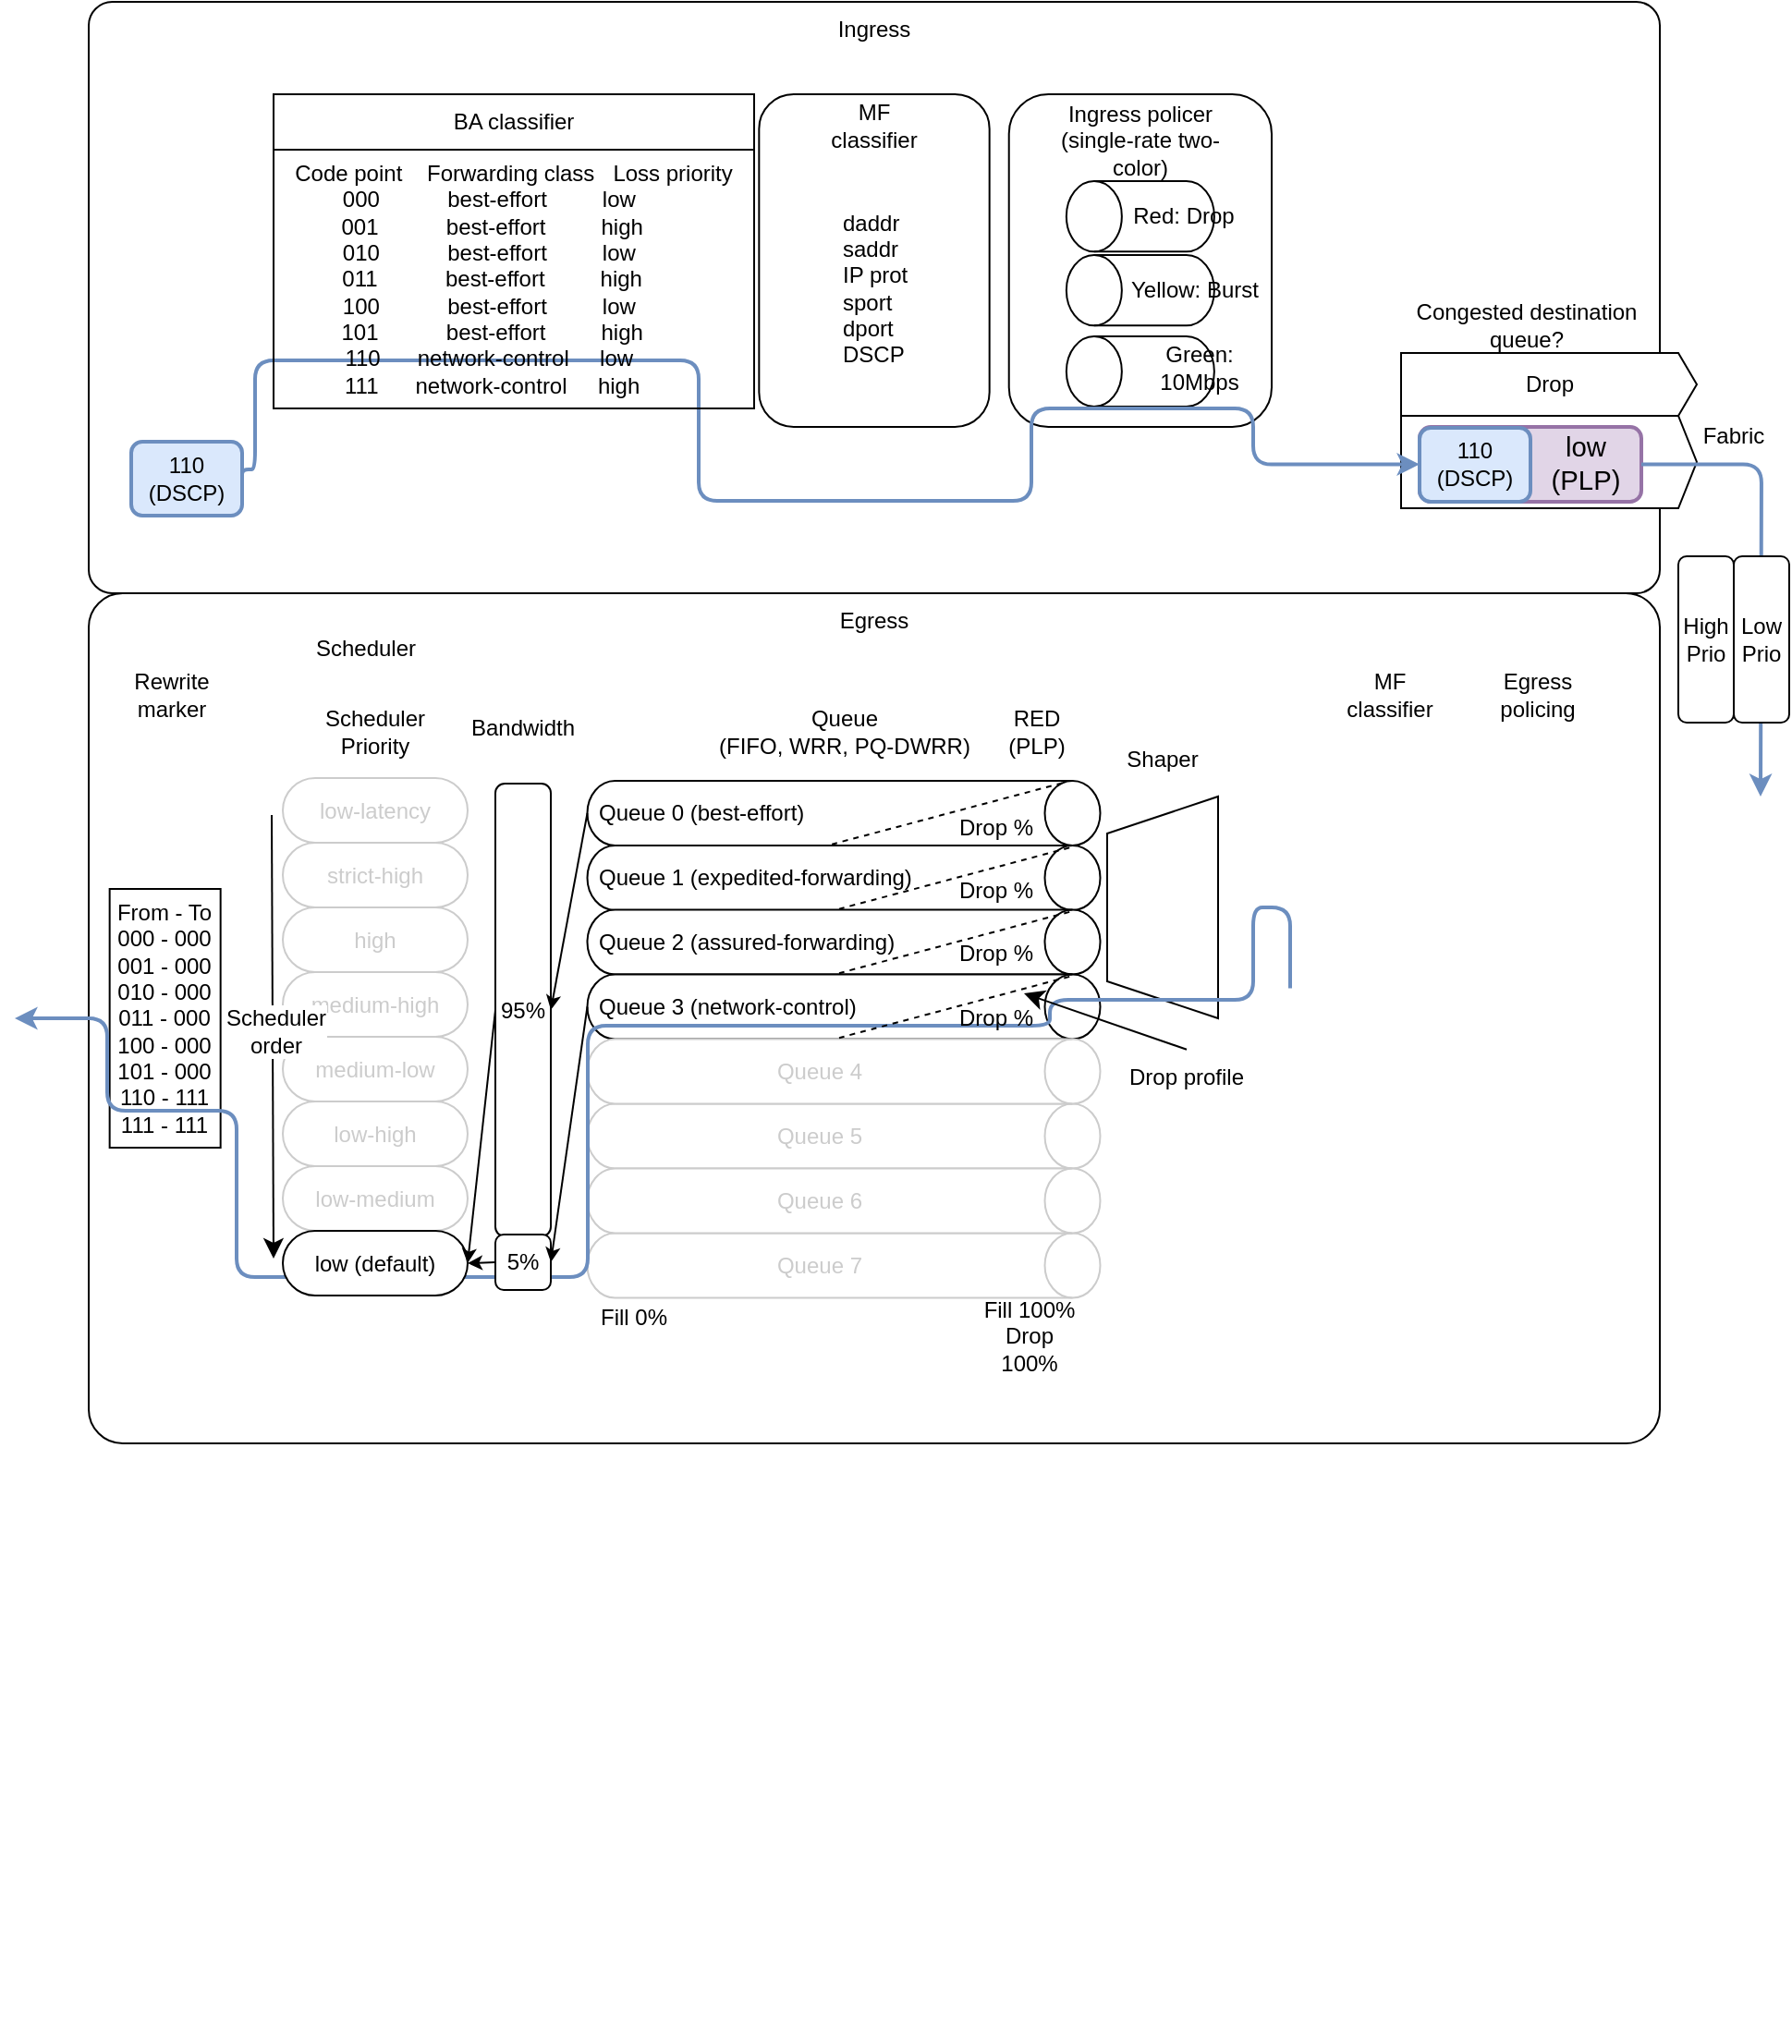 <mxfile version="26.2.12">
  <diagram name="Page-1" id="kG5d2uivP7wJLAVlX3CE">
    <mxGraphModel dx="1555" dy="809" grid="1" gridSize="10" guides="1" tooltips="1" connect="1" arrows="1" fold="1" page="1" pageScale="1" pageWidth="850" pageHeight="1100" math="0" shadow="0">
      <root>
        <mxCell id="0" />
        <mxCell id="1" parent="0" />
        <mxCell id="E14LCJ5W_eXGmbQzY-kX-23" value="" style="group;movable=0;resizable=1;rotatable=1;deletable=1;editable=1;locked=0;connectable=0;" parent="1" vertex="1" connectable="0">
          <mxGeometry x="-100" y="110" width="890" height="390" as="geometry" />
        </mxCell>
        <mxCell id="E14LCJ5W_eXGmbQzY-kX-21" value="" style="rounded=1;whiteSpace=wrap;html=1;arcSize=4;" parent="E14LCJ5W_eXGmbQzY-kX-23" vertex="1">
          <mxGeometry width="850" height="320" as="geometry" />
        </mxCell>
        <mxCell id="E14LCJ5W_eXGmbQzY-kX-22" value="Ingress" style="text;html=1;align=center;verticalAlign=middle;whiteSpace=wrap;rounded=0;" parent="E14LCJ5W_eXGmbQzY-kX-23" vertex="1">
          <mxGeometry x="352.143" width="145.714" height="30" as="geometry" />
        </mxCell>
        <mxCell id="E14LCJ5W_eXGmbQzY-kX-68" value="" style="group" parent="E14LCJ5W_eXGmbQzY-kX-23" vertex="1" connectable="0">
          <mxGeometry x="362.667" y="50" width="124.667" height="180" as="geometry" />
        </mxCell>
        <mxCell id="E14LCJ5W_eXGmbQzY-kX-67" value="" style="rounded=1;whiteSpace=wrap;html=1;" parent="E14LCJ5W_eXGmbQzY-kX-68" vertex="1">
          <mxGeometry width="124.667" height="180" as="geometry" />
        </mxCell>
        <mxCell id="E14LCJ5W_eXGmbQzY-kX-51" value="MF classifier" style="text;html=1;align=center;verticalAlign=middle;whiteSpace=wrap;rounded=0;" parent="E14LCJ5W_eXGmbQzY-kX-68" vertex="1">
          <mxGeometry x="28.333" y="6.923" width="68.0" height="20.769" as="geometry" />
        </mxCell>
        <mxCell id="E14LCJ5W_eXGmbQzY-kX-73" value="&lt;div&gt;daddr&lt;/div&gt;&lt;div&gt;saddr&lt;/div&gt;&lt;div&gt;IP prot&lt;/div&gt;&lt;div&gt;sport&lt;/div&gt;&lt;div&gt;dport&lt;/div&gt;&lt;div&gt;DSCP&lt;/div&gt;" style="text;strokeColor=none;fillColor=none;align=left;verticalAlign=middle;spacingLeft=4;spacingRight=4;overflow=hidden;points=[[0,0.5],[1,0.5]];portConstraint=eastwest;rotatable=0;whiteSpace=wrap;html=1;" parent="E14LCJ5W_eXGmbQzY-kX-68" vertex="1">
          <mxGeometry x="39.333" y="60" width="57" height="90" as="geometry" />
        </mxCell>
        <mxCell id="E14LCJ5W_eXGmbQzY-kX-70" value="" style="group" parent="E14LCJ5W_eXGmbQzY-kX-23" vertex="1" connectable="0">
          <mxGeometry x="497.86" y="50" width="153.69" height="180" as="geometry" />
        </mxCell>
        <mxCell id="E14LCJ5W_eXGmbQzY-kX-69" value="" style="rounded=1;whiteSpace=wrap;html=1;" parent="E14LCJ5W_eXGmbQzY-kX-70" vertex="1">
          <mxGeometry width="142.14" height="180" as="geometry" />
        </mxCell>
        <mxCell id="E14LCJ5W_eXGmbQzY-kX-50" value="&lt;div&gt;Ingress policer&lt;/div&gt;(single-rate two-color)" style="text;html=1;align=center;verticalAlign=middle;whiteSpace=wrap;rounded=0;" parent="E14LCJ5W_eXGmbQzY-kX-70" vertex="1">
          <mxGeometry x="11.845" y="14.692" width="118.45" height="20.769" as="geometry" />
        </mxCell>
        <mxCell id="E14LCJ5W_eXGmbQzY-kX-83" value="" style="group" parent="E14LCJ5W_eXGmbQzY-kX-70" vertex="1" connectable="0">
          <mxGeometry x="23.69" y="50" width="100" height="32.14" as="geometry" />
        </mxCell>
        <mxCell id="E14LCJ5W_eXGmbQzY-kX-79" value="" style="shape=cylinder3;whiteSpace=wrap;html=1;boundedLbl=1;backgroundOutline=1;size=15;rotation=-90;horizontal=1;flipH=1;flipV=0;" parent="E14LCJ5W_eXGmbQzY-kX-83" vertex="1">
          <mxGeometry x="28.345" y="-23.93" width="38.07" height="80" as="geometry" />
        </mxCell>
        <mxCell id="E14LCJ5W_eXGmbQzY-kX-81" value="&lt;div&gt;Red: Drop&lt;/div&gt;" style="text;html=1;align=center;verticalAlign=middle;whiteSpace=wrap;rounded=0;" parent="E14LCJ5W_eXGmbQzY-kX-83" vertex="1">
          <mxGeometry x="42.72" y="6.07" width="57.28" height="20" as="geometry" />
        </mxCell>
        <mxCell id="E14LCJ5W_eXGmbQzY-kX-84" value="" style="group" parent="E14LCJ5W_eXGmbQzY-kX-70" vertex="1" connectable="0">
          <mxGeometry x="23.69" y="102" width="130" height="56" as="geometry" />
        </mxCell>
        <mxCell id="E14LCJ5W_eXGmbQzY-kX-80" value="" style="shape=cylinder3;whiteSpace=wrap;html=1;boundedLbl=1;backgroundOutline=1;size=15;rotation=-90;" parent="E14LCJ5W_eXGmbQzY-kX-84" vertex="1">
          <mxGeometry x="28.345" y="8.0" width="38.07" height="80" as="geometry" />
        </mxCell>
        <mxCell id="E14LCJ5W_eXGmbQzY-kX-82" value="Green: 10Mbps" style="text;html=1;align=center;verticalAlign=middle;whiteSpace=wrap;rounded=0;" parent="E14LCJ5W_eXGmbQzY-kX-84" vertex="1">
          <mxGeometry x="39.91" y="36" width="80.09" height="20" as="geometry" />
        </mxCell>
        <mxCell id="5ujbDbqSLYYcfsf3IaR6-1" value="" style="group" vertex="1" connectable="0" parent="E14LCJ5W_eXGmbQzY-kX-84">
          <mxGeometry y="-12" width="120" height="32.14" as="geometry" />
        </mxCell>
        <mxCell id="5ujbDbqSLYYcfsf3IaR6-2" value="" style="shape=cylinder3;whiteSpace=wrap;html=1;boundedLbl=1;backgroundOutline=1;size=15;rotation=-90;horizontal=1;flipH=1;flipV=0;" vertex="1" parent="5ujbDbqSLYYcfsf3IaR6-1">
          <mxGeometry x="28.345" y="-23.93" width="38.07" height="80" as="geometry" />
        </mxCell>
        <mxCell id="5ujbDbqSLYYcfsf3IaR6-3" value="Yellow: Burst" style="text;html=1;align=center;verticalAlign=middle;whiteSpace=wrap;rounded=0;" vertex="1" parent="5ujbDbqSLYYcfsf3IaR6-1">
          <mxGeometry x="38.45" y="6.07" width="77.28" height="20" as="geometry" />
        </mxCell>
        <mxCell id="ce7bkE0VHJTKqh5RO_aL-83" value="Congested destination queue? " style="text;html=1;align=center;verticalAlign=middle;whiteSpace=wrap;rounded=0;" parent="E14LCJ5W_eXGmbQzY-kX-23" vertex="1">
          <mxGeometry x="698" y="160" width="160" height="30" as="geometry" />
        </mxCell>
        <mxCell id="ce7bkE0VHJTKqh5RO_aL-84" value="" style="html=1;shadow=0;dashed=0;align=center;verticalAlign=middle;shape=mxgraph.arrows2.arrow;dy=0;dx=10;notch=0;" parent="E14LCJ5W_eXGmbQzY-kX-23" vertex="1">
          <mxGeometry x="710" y="224" width="160" height="50" as="geometry" />
        </mxCell>
        <mxCell id="ce7bkE0VHJTKqh5RO_aL-86" value="Drop" style="html=1;shadow=0;dashed=0;align=center;verticalAlign=middle;shape=mxgraph.arrows2.arrow;dy=0;dx=10;notch=0;" parent="E14LCJ5W_eXGmbQzY-kX-23" vertex="1">
          <mxGeometry x="710" y="190" width="160" height="34" as="geometry" />
        </mxCell>
        <mxCell id="ce7bkE0VHJTKqh5RO_aL-18" value="&lt;div&gt;High&lt;/div&gt;&lt;div&gt;Prio&lt;/div&gt;" style="rounded=1;whiteSpace=wrap;html=1;" parent="E14LCJ5W_eXGmbQzY-kX-23" vertex="1">
          <mxGeometry x="860" y="300" width="30" height="90" as="geometry" />
        </mxCell>
        <mxCell id="E14LCJ5W_eXGmbQzY-kX-24" value="" style="group;movable=1;resizable=1;rotatable=1;deletable=1;editable=1;locked=0;connectable=1;recursiveResize=0;" parent="1" vertex="1" connectable="0">
          <mxGeometry x="-100" y="430" width="850" height="523.75" as="geometry" />
        </mxCell>
        <mxCell id="E14LCJ5W_eXGmbQzY-kX-25" value="" style="rounded=1;whiteSpace=wrap;html=1;arcSize=4;connectable=0;" parent="E14LCJ5W_eXGmbQzY-kX-24" vertex="1">
          <mxGeometry width="850" height="460" as="geometry" />
        </mxCell>
        <mxCell id="E14LCJ5W_eXGmbQzY-kX-26" value="Egress" style="text;html=1;align=center;verticalAlign=middle;whiteSpace=wrap;rounded=0;" parent="E14LCJ5W_eXGmbQzY-kX-24" vertex="1">
          <mxGeometry x="352.143" width="145.714" height="30" as="geometry" />
        </mxCell>
        <mxCell id="E14LCJ5W_eXGmbQzY-kX-57" value="Egress policing" style="text;html=1;align=center;verticalAlign=middle;whiteSpace=wrap;rounded=0;" parent="E14LCJ5W_eXGmbQzY-kX-24" vertex="1">
          <mxGeometry x="750" y="40" width="68.0" height="30" as="geometry" />
        </mxCell>
        <mxCell id="E14LCJ5W_eXGmbQzY-kX-58" value="MF classifier" style="text;html=1;align=center;verticalAlign=middle;whiteSpace=wrap;rounded=0;" parent="E14LCJ5W_eXGmbQzY-kX-24" vertex="1">
          <mxGeometry x="669.997" y="40" width="68.0" height="30" as="geometry" />
        </mxCell>
        <mxCell id="E14LCJ5W_eXGmbQzY-kX-59" value="&lt;div&gt;RED&lt;/div&gt;&lt;div&gt;(PLP)&lt;/div&gt;" style="text;html=1;align=center;verticalAlign=middle;whiteSpace=wrap;rounded=0;" parent="E14LCJ5W_eXGmbQzY-kX-24" vertex="1">
          <mxGeometry x="479.008" y="60" width="68.0" height="30" as="geometry" />
        </mxCell>
        <mxCell id="E14LCJ5W_eXGmbQzY-kX-60" value="Shaper" style="text;html=1;align=center;verticalAlign=middle;whiteSpace=wrap;rounded=0;" parent="E14LCJ5W_eXGmbQzY-kX-24" vertex="1">
          <mxGeometry x="547.003" y="75" width="68.0" height="30" as="geometry" />
        </mxCell>
        <mxCell id="E14LCJ5W_eXGmbQzY-kX-61" value="Scheduler" style="text;html=1;align=center;verticalAlign=middle;whiteSpace=wrap;rounded=0;" parent="E14LCJ5W_eXGmbQzY-kX-24" vertex="1">
          <mxGeometry x="116.0" y="15.25" width="68.0" height="30" as="geometry" />
        </mxCell>
        <mxCell id="E14LCJ5W_eXGmbQzY-kX-62" value="Rewrite marker" style="text;html=1;align=center;verticalAlign=middle;whiteSpace=wrap;rounded=0;" parent="E14LCJ5W_eXGmbQzY-kX-24" vertex="1">
          <mxGeometry x="11.333" y="40" width="68.0" height="30" as="geometry" />
        </mxCell>
        <mxCell id="E14LCJ5W_eXGmbQzY-kX-63" value="&lt;div&gt;Queue&lt;/div&gt;&lt;div&gt;(FIFO, WRR, PQ-DWRR)&lt;/div&gt;" style="text;html=1;align=center;verticalAlign=middle;whiteSpace=wrap;rounded=0;" parent="E14LCJ5W_eXGmbQzY-kX-24" vertex="1">
          <mxGeometry x="330.58" y="60" width="155.85" height="30" as="geometry" />
        </mxCell>
        <mxCell id="E14LCJ5W_eXGmbQzY-kX-78" value="Queue 0 (best-effort)" style="shape=cylinder3;whiteSpace=wrap;html=1;boundedLbl=1;backgroundOutline=1;size=15;rotation=90;horizontal=0;align=left;" parent="E14LCJ5W_eXGmbQzY-kX-24" vertex="1">
          <mxGeometry x="391" y="-19.75" width="35" height="277.5" as="geometry" />
        </mxCell>
        <mxCell id="E14LCJ5W_eXGmbQzY-kX-90" value="From - To&lt;br&gt;000 - 000&lt;br&gt;001 - 000&lt;br&gt;010 - 000&lt;br&gt;011 - 000&lt;br&gt;100 - 000&lt;br&gt;101 - 000&lt;div&gt;110 - 111&lt;/div&gt;&lt;div&gt;111 - 111&lt;/div&gt;" style="text;html=1;align=center;verticalAlign=middle;whiteSpace=wrap;rounded=0;strokeColor=default;" parent="E14LCJ5W_eXGmbQzY-kX-24" vertex="1">
          <mxGeometry x="11.33" y="160" width="60" height="140" as="geometry" />
        </mxCell>
        <mxCell id="E14LCJ5W_eXGmbQzY-kX-91" value="Queue 1 (expedited-forwarding)" style="shape=cylinder3;whiteSpace=wrap;html=1;boundedLbl=1;backgroundOutline=1;size=15;rotation=90;strokeColor=default;align=left;verticalAlign=middle;fontFamily=Helvetica;fontSize=12;fontColor=default;fillColor=default;horizontal=0;" parent="E14LCJ5W_eXGmbQzY-kX-24" vertex="1">
          <mxGeometry x="391" y="15.25" width="35" height="277.5" as="geometry" />
        </mxCell>
        <mxCell id="E14LCJ5W_eXGmbQzY-kX-92" value="Queue 2 (assured-forwarding)" style="shape=cylinder3;whiteSpace=wrap;html=1;boundedLbl=1;backgroundOutline=1;size=15;rotation=90;strokeColor=default;align=left;verticalAlign=middle;fontFamily=Helvetica;fontSize=12;fontColor=default;fillColor=default;horizontal=0;" parent="E14LCJ5W_eXGmbQzY-kX-24" vertex="1">
          <mxGeometry x="391" y="50" width="35" height="277.5" as="geometry" />
        </mxCell>
        <mxCell id="E14LCJ5W_eXGmbQzY-kX-93" value="Queue 3 (network-control)" style="shape=cylinder3;whiteSpace=wrap;html=1;boundedLbl=1;backgroundOutline=1;size=15;rotation=90;strokeColor=default;align=left;verticalAlign=middle;fontFamily=Helvetica;fontSize=12;fontColor=default;fillColor=default;horizontal=0;" parent="E14LCJ5W_eXGmbQzY-kX-24" vertex="1">
          <mxGeometry x="391" y="85" width="35" height="277.5" as="geometry" />
        </mxCell>
        <mxCell id="E14LCJ5W_eXGmbQzY-kX-95" value="Queue 5" style="shape=cylinder3;whiteSpace=wrap;html=1;boundedLbl=1;backgroundOutline=1;size=15;rotation=90;strokeColor=#CCCCCC;align=center;verticalAlign=middle;fontFamily=Helvetica;fontSize=12;fontColor=#CCCCCC;fillColor=default;horizontal=0;" parent="E14LCJ5W_eXGmbQzY-kX-24" vertex="1">
          <mxGeometry x="391" y="155" width="35" height="277.5" as="geometry" />
        </mxCell>
        <mxCell id="E14LCJ5W_eXGmbQzY-kX-94" value="Queue 4" style="shape=cylinder3;whiteSpace=wrap;html=1;boundedLbl=1;backgroundOutline=1;size=15;rotation=90;strokeColor=#CCCCCC;align=center;verticalAlign=middle;fontFamily=Helvetica;fontSize=12;fontColor=#CCCCCC;fillColor=default;horizontal=0;" parent="E14LCJ5W_eXGmbQzY-kX-24" vertex="1">
          <mxGeometry x="391" y="120" width="35" height="277.5" as="geometry" />
        </mxCell>
        <mxCell id="E14LCJ5W_eXGmbQzY-kX-96" value="Queue 7" style="shape=cylinder3;whiteSpace=wrap;html=1;boundedLbl=1;backgroundOutline=1;size=15;rotation=90;strokeColor=#CCCCCC;align=center;verticalAlign=middle;fontFamily=Helvetica;fontSize=12;fontColor=#CCCCCC;fillColor=default;horizontal=0;" parent="E14LCJ5W_eXGmbQzY-kX-24" vertex="1">
          <mxGeometry x="391" y="225" width="35" height="277.5" as="geometry" />
        </mxCell>
        <mxCell id="E14LCJ5W_eXGmbQzY-kX-97" value="Queue 6" style="shape=cylinder3;whiteSpace=wrap;html=1;boundedLbl=1;backgroundOutline=1;size=15;rotation=90;strokeColor=#CCCCCC;align=center;verticalAlign=middle;fontFamily=Helvetica;fontSize=12;fontColor=#CCCCCC;fillColor=default;horizontal=0;" parent="E14LCJ5W_eXGmbQzY-kX-24" vertex="1">
          <mxGeometry x="391" y="190" width="35" height="277.5" as="geometry" />
        </mxCell>
        <mxCell id="E14LCJ5W_eXGmbQzY-kX-99" value="" style="shape=trapezoid;perimeter=trapezoidPerimeter;whiteSpace=wrap;html=1;fixedSize=1;rotation=-90;" parent="E14LCJ5W_eXGmbQzY-kX-24" vertex="1">
          <mxGeometry x="521" y="140" width="120" height="60" as="geometry" />
        </mxCell>
        <mxCell id="ce7bkE0VHJTKqh5RO_aL-6" value="" style="endArrow=none;dashed=1;html=1;rounded=0;fontSize=12;startSize=8;endSize=8;curved=1;exitX=0.974;exitY=0.523;exitDx=0;exitDy=0;exitPerimeter=0;entryX=0.012;entryY=0.067;entryDx=0;entryDy=0;entryPerimeter=0;" parent="E14LCJ5W_eXGmbQzY-kX-24" edge="1">
          <mxGeometry width="50" height="50" relative="1" as="geometry">
            <mxPoint x="402.117" y="135.84" as="sourcePoint" />
            <mxPoint x="528.658" y="102.17" as="targetPoint" />
          </mxGeometry>
        </mxCell>
        <mxCell id="ce7bkE0VHJTKqh5RO_aL-3" value="Drop %" style="text;html=1;align=center;verticalAlign=middle;whiteSpace=wrap;rounded=0;" parent="E14LCJ5W_eXGmbQzY-kX-24" vertex="1">
          <mxGeometry x="461" y="113" width="60" height="27" as="geometry" />
        </mxCell>
        <mxCell id="ce7bkE0VHJTKqh5RO_aL-8" style="edgeStyle=orthogonalEdgeStyle;rounded=1;orthogonalLoop=1;jettySize=auto;html=1;fillColor=#dae8fc;strokeColor=#6c8ebf;strokeWidth=2;arcSize=20;flowAnimation=0;enumerate=0;orthogonal=0;ignoreEdge=0;noJump=0;bendable=1;" parent="E14LCJ5W_eXGmbQzY-kX-24" edge="1">
          <mxGeometry relative="1" as="geometry">
            <mxPoint x="650" y="213.75" as="sourcePoint" />
            <Array as="points">
              <mxPoint x="650" y="170" />
              <mxPoint x="630" y="170" />
              <mxPoint x="630" y="220" />
              <mxPoint x="520" y="220" />
              <mxPoint x="520" y="234" />
              <mxPoint x="270" y="234" />
              <mxPoint x="270" y="370" />
              <mxPoint x="80" y="370" />
              <mxPoint x="80" y="280" />
              <mxPoint x="10" y="280" />
              <mxPoint x="10" y="230" />
            </Array>
            <mxPoint x="-40" y="230" as="targetPoint" />
          </mxGeometry>
        </mxCell>
        <mxCell id="ce7bkE0VHJTKqh5RO_aL-11" value="" style="endArrow=none;dashed=1;html=1;rounded=0;fontSize=12;startSize=8;endSize=8;curved=1;exitX=0.974;exitY=0.523;exitDx=0;exitDy=0;exitPerimeter=0;entryX=0.012;entryY=0.067;entryDx=0;entryDy=0;entryPerimeter=0;" parent="E14LCJ5W_eXGmbQzY-kX-24" edge="1">
          <mxGeometry width="50" height="50" relative="1" as="geometry">
            <mxPoint x="405.997" y="170.84" as="sourcePoint" />
            <mxPoint x="532.538" y="137.17" as="targetPoint" />
          </mxGeometry>
        </mxCell>
        <mxCell id="ce7bkE0VHJTKqh5RO_aL-12" value="" style="endArrow=none;dashed=1;html=1;rounded=0;fontSize=12;startSize=8;endSize=8;curved=1;exitX=0.974;exitY=0.523;exitDx=0;exitDy=0;exitPerimeter=0;entryX=0.012;entryY=0.067;entryDx=0;entryDy=0;entryPerimeter=0;" parent="E14LCJ5W_eXGmbQzY-kX-24" edge="1">
          <mxGeometry width="50" height="50" relative="1" as="geometry">
            <mxPoint x="405.997" y="205.59" as="sourcePoint" />
            <mxPoint x="532.538" y="171.92" as="targetPoint" />
          </mxGeometry>
        </mxCell>
        <mxCell id="ce7bkE0VHJTKqh5RO_aL-13" value="" style="endArrow=none;dashed=1;html=1;rounded=0;fontSize=12;startSize=8;endSize=8;curved=1;exitX=0.974;exitY=0.523;exitDx=0;exitDy=0;exitPerimeter=0;entryX=0.012;entryY=0.067;entryDx=0;entryDy=0;entryPerimeter=0;" parent="E14LCJ5W_eXGmbQzY-kX-24" edge="1">
          <mxGeometry width="50" height="50" relative="1" as="geometry">
            <mxPoint x="405.997" y="240.59" as="sourcePoint" />
            <mxPoint x="532.538" y="206.92" as="targetPoint" />
          </mxGeometry>
        </mxCell>
        <mxCell id="ce7bkE0VHJTKqh5RO_aL-14" value="Drop %" style="text;html=1;align=center;verticalAlign=middle;whiteSpace=wrap;rounded=0;" parent="E14LCJ5W_eXGmbQzY-kX-24" vertex="1">
          <mxGeometry x="461" y="147" width="60" height="27" as="geometry" />
        </mxCell>
        <mxCell id="ce7bkE0VHJTKqh5RO_aL-15" value="Drop %" style="text;html=1;align=center;verticalAlign=middle;whiteSpace=wrap;rounded=0;" parent="E14LCJ5W_eXGmbQzY-kX-24" vertex="1">
          <mxGeometry x="461" y="181.25" width="60" height="27" as="geometry" />
        </mxCell>
        <mxCell id="ce7bkE0VHJTKqh5RO_aL-16" value="Drop %" style="text;html=1;align=center;verticalAlign=middle;whiteSpace=wrap;rounded=0;" parent="E14LCJ5W_eXGmbQzY-kX-24" vertex="1">
          <mxGeometry x="461" y="216.5" width="60" height="27" as="geometry" />
        </mxCell>
        <mxCell id="ce7bkE0VHJTKqh5RO_aL-57" value="low-latency" style="rounded=1;whiteSpace=wrap;html=1;arcSize=50;fontColor=#CCCCCC;strokeColor=#CCCCCC;" parent="E14LCJ5W_eXGmbQzY-kX-24" vertex="1">
          <mxGeometry x="105" y="100" width="100" height="35" as="geometry" />
        </mxCell>
        <mxCell id="ce7bkE0VHJTKqh5RO_aL-60" value="strict-high" style="rounded=1;whiteSpace=wrap;html=1;arcSize=50;fontColor=#CCCCCC;strokeColor=#CCCCCC;" parent="E14LCJ5W_eXGmbQzY-kX-24" vertex="1">
          <mxGeometry x="105" y="135" width="100" height="35" as="geometry" />
        </mxCell>
        <mxCell id="ce7bkE0VHJTKqh5RO_aL-61" value="high" style="rounded=1;whiteSpace=wrap;html=1;arcSize=50;fontColor=#CCCCCC;strokeColor=#CCCCCC;" parent="E14LCJ5W_eXGmbQzY-kX-24" vertex="1">
          <mxGeometry x="105" y="170" width="100" height="35" as="geometry" />
        </mxCell>
        <mxCell id="ce7bkE0VHJTKqh5RO_aL-62" value="medium-high" style="rounded=1;whiteSpace=wrap;html=1;arcSize=50;fontColor=#CCCCCC;strokeColor=#CCCCCC;" parent="E14LCJ5W_eXGmbQzY-kX-24" vertex="1">
          <mxGeometry x="105" y="205" width="100" height="35" as="geometry" />
        </mxCell>
        <mxCell id="ce7bkE0VHJTKqh5RO_aL-63" value="medium-low" style="rounded=1;whiteSpace=wrap;html=1;arcSize=50;fontColor=#CCCCCC;strokeColor=#CCCCCC;" parent="E14LCJ5W_eXGmbQzY-kX-24" vertex="1">
          <mxGeometry x="105" y="240" width="100" height="35" as="geometry" />
        </mxCell>
        <mxCell id="ce7bkE0VHJTKqh5RO_aL-64" value="low-high" style="rounded=1;whiteSpace=wrap;html=1;arcSize=50;fontColor=#CCCCCC;strokeColor=#CCCCCC;" parent="E14LCJ5W_eXGmbQzY-kX-24" vertex="1">
          <mxGeometry x="105" y="275" width="100" height="35" as="geometry" />
        </mxCell>
        <mxCell id="ce7bkE0VHJTKqh5RO_aL-65" value="low-medium" style="rounded=1;whiteSpace=wrap;html=1;arcSize=50;fontColor=#CCCCCC;strokeColor=#CCCCCC;" parent="E14LCJ5W_eXGmbQzY-kX-24" vertex="1">
          <mxGeometry x="105" y="310" width="100" height="35" as="geometry" />
        </mxCell>
        <mxCell id="ce7bkE0VHJTKqh5RO_aL-66" value="low (default)" style="rounded=1;whiteSpace=wrap;html=1;arcSize=50;" parent="E14LCJ5W_eXGmbQzY-kX-24" vertex="1">
          <mxGeometry x="105" y="345" width="100" height="35" as="geometry" />
        </mxCell>
        <mxCell id="ce7bkE0VHJTKqh5RO_aL-70" value="Scheduler Priority" style="text;html=1;align=center;verticalAlign=middle;whiteSpace=wrap;rounded=0;" parent="E14LCJ5W_eXGmbQzY-kX-24" vertex="1">
          <mxGeometry x="125" y="60" width="60" height="30" as="geometry" />
        </mxCell>
        <mxCell id="E14LCJ5W_eXGmbQzY-kX-100" value="&lt;div&gt;95%&lt;/div&gt;" style="rounded=1;whiteSpace=wrap;html=1;arcSize=17;" parent="E14LCJ5W_eXGmbQzY-kX-24" vertex="1">
          <mxGeometry x="220" y="103" width="30" height="245" as="geometry" />
        </mxCell>
        <mxCell id="ce7bkE0VHJTKqh5RO_aL-24" value="&lt;div&gt;5%&lt;/div&gt;" style="rounded=1;whiteSpace=wrap;html=1;" parent="E14LCJ5W_eXGmbQzY-kX-24" vertex="1">
          <mxGeometry x="220" y="347" width="30" height="30" as="geometry" />
        </mxCell>
        <mxCell id="ce7bkE0VHJTKqh5RO_aL-71" value="Bandwidth" style="text;html=1;align=center;verticalAlign=middle;whiteSpace=wrap;rounded=0;" parent="E14LCJ5W_eXGmbQzY-kX-24" vertex="1">
          <mxGeometry x="205" y="57.5" width="60" height="30" as="geometry" />
        </mxCell>
        <mxCell id="ce7bkE0VHJTKqh5RO_aL-69" value="" style="endArrow=classic;html=1;rounded=0;fontSize=12;startSize=8;endSize=5;curved=1;exitX=0.5;exitY=1;exitDx=0;exitDy=0;exitPerimeter=0;entryX=1;entryY=0.5;entryDx=0;entryDy=0;" parent="E14LCJ5W_eXGmbQzY-kX-24" source="E14LCJ5W_eXGmbQzY-kX-93" target="ce7bkE0VHJTKqh5RO_aL-24" edge="1">
          <mxGeometry width="50" height="50" relative="1" as="geometry">
            <mxPoint x="280" y="129" as="sourcePoint" />
            <mxPoint x="250" y="373" as="targetPoint" />
          </mxGeometry>
        </mxCell>
        <mxCell id="ce7bkE0VHJTKqh5RO_aL-68" value="" style="endArrow=classic;html=1;rounded=0;fontSize=12;startSize=8;endSize=5;curved=1;exitX=0.5;exitY=1;exitDx=0;exitDy=0;exitPerimeter=0;entryX=1;entryY=0.5;entryDx=0;entryDy=0;" parent="E14LCJ5W_eXGmbQzY-kX-24" source="E14LCJ5W_eXGmbQzY-kX-78" target="E14LCJ5W_eXGmbQzY-kX-100" edge="1">
          <mxGeometry width="50" height="50" relative="1" as="geometry">
            <mxPoint x="276" y="550" as="sourcePoint" />
            <mxPoint x="216" y="660" as="targetPoint" />
          </mxGeometry>
        </mxCell>
        <mxCell id="ce7bkE0VHJTKqh5RO_aL-72" value="" style="endArrow=classic;html=1;rounded=0;fontSize=12;startSize=8;endSize=5;curved=1;entryX=1;entryY=0.5;entryDx=0;entryDy=0;exitX=0;exitY=0.5;exitDx=0;exitDy=0;" parent="E14LCJ5W_eXGmbQzY-kX-24" source="E14LCJ5W_eXGmbQzY-kX-100" target="ce7bkE0VHJTKqh5RO_aL-66" edge="1">
          <mxGeometry width="50" height="50" relative="1" as="geometry">
            <mxPoint x="170" y="560" as="sourcePoint" />
            <mxPoint x="220" y="510" as="targetPoint" />
          </mxGeometry>
        </mxCell>
        <mxCell id="ce7bkE0VHJTKqh5RO_aL-73" value="" style="endArrow=classic;html=1;rounded=0;fontSize=12;startSize=8;endSize=5;curved=1;entryX=1;entryY=0.5;entryDx=0;entryDy=0;exitX=0;exitY=0.5;exitDx=0;exitDy=0;" parent="E14LCJ5W_eXGmbQzY-kX-24" source="ce7bkE0VHJTKqh5RO_aL-24" target="ce7bkE0VHJTKqh5RO_aL-66" edge="1">
          <mxGeometry width="50" height="50" relative="1" as="geometry">
            <mxPoint x="290" y="570" as="sourcePoint" />
            <mxPoint x="340" y="520" as="targetPoint" />
          </mxGeometry>
        </mxCell>
        <mxCell id="ce7bkE0VHJTKqh5RO_aL-75" value="Drop profile" style="text;html=1;align=center;verticalAlign=middle;whiteSpace=wrap;rounded=0;" parent="E14LCJ5W_eXGmbQzY-kX-24" vertex="1">
          <mxGeometry x="559.998" y="246.88" width="68.0" height="30" as="geometry" />
        </mxCell>
        <mxCell id="ce7bkE0VHJTKqh5RO_aL-76" value="" style="endArrow=classic;html=1;rounded=0;fontSize=12;startSize=8;endSize=8;curved=1;entryX=0.75;entryY=0;entryDx=0;entryDy=0;exitX=0.5;exitY=0;exitDx=0;exitDy=0;" parent="E14LCJ5W_eXGmbQzY-kX-24" source="ce7bkE0VHJTKqh5RO_aL-75" target="ce7bkE0VHJTKqh5RO_aL-16" edge="1">
          <mxGeometry width="50" height="50" relative="1" as="geometry">
            <mxPoint x="500" y="570" as="sourcePoint" />
            <mxPoint x="550" y="520" as="targetPoint" />
          </mxGeometry>
        </mxCell>
        <mxCell id="ce7bkE0VHJTKqh5RO_aL-81" value="Fill 0%" style="text;html=1;align=center;verticalAlign=middle;whiteSpace=wrap;rounded=0;" parent="E14LCJ5W_eXGmbQzY-kX-24" vertex="1">
          <mxGeometry x="265" y="380" width="60" height="23" as="geometry" />
        </mxCell>
        <mxCell id="ce7bkE0VHJTKqh5RO_aL-82" value="&lt;div&gt;Fill 100%&lt;/div&gt;&lt;div&gt;Drop 100%&lt;/div&gt;" style="text;html=1;align=center;verticalAlign=middle;whiteSpace=wrap;rounded=0;" parent="E14LCJ5W_eXGmbQzY-kX-24" vertex="1">
          <mxGeometry x="479.01" y="390" width="60" height="23" as="geometry" />
        </mxCell>
        <mxCell id="9Cvu3uH8e4-jwWgG8o9k-1" value="" style="endArrow=classic;html=1;rounded=0;fontSize=12;startSize=8;endSize=8;curved=1;horizontal=0;" parent="E14LCJ5W_eXGmbQzY-kX-24" edge="1">
          <mxGeometry width="50" height="50" relative="1" as="geometry">
            <mxPoint x="99" y="120" as="sourcePoint" />
            <mxPoint x="100" y="360" as="targetPoint" />
          </mxGeometry>
        </mxCell>
        <mxCell id="9Cvu3uH8e4-jwWgG8o9k-2" value="&lt;div&gt;Scheduler&lt;/div&gt;&lt;div&gt;order&lt;/div&gt;" style="edgeLabel;html=1;align=center;verticalAlign=middle;resizable=0;points=[];fontSize=12;" parent="9Cvu3uH8e4-jwWgG8o9k-1" vertex="1" connectable="0">
          <mxGeometry x="-0.03" y="1" relative="1" as="geometry">
            <mxPoint as="offset" />
          </mxGeometry>
        </mxCell>
        <mxCell id="E14LCJ5W_eXGmbQzY-kX-32" value="" style="group;rounded=0;" parent="1" vertex="1" connectable="0">
          <mxGeometry x="-77" y="348" width="60" height="40" as="geometry" />
        </mxCell>
        <mxCell id="E14LCJ5W_eXGmbQzY-kX-18" value="" style="rounded=1;whiteSpace=wrap;html=1;strokeWidth=2;fillColor=#dae8fc;strokeColor=#6c8ebf;" parent="E14LCJ5W_eXGmbQzY-kX-32" vertex="1">
          <mxGeometry width="60" height="40" as="geometry" />
        </mxCell>
        <mxCell id="E14LCJ5W_eXGmbQzY-kX-20" value="110 (DSCP)" style="text;html=1;align=center;verticalAlign=middle;whiteSpace=wrap;rounded=0;" parent="E14LCJ5W_eXGmbQzY-kX-32" vertex="1">
          <mxGeometry y="5" width="60" height="30" as="geometry" />
        </mxCell>
        <mxCell id="E14LCJ5W_eXGmbQzY-kX-39" value="" style="group;movable=1;resizable=1;rotatable=1;deletable=1;editable=1;locked=0;connectable=1;" parent="1" vertex="1" connectable="0">
          <mxGeometry x="620" y="340" width="120" height="40.5" as="geometry" />
        </mxCell>
        <mxCell id="E14LCJ5W_eXGmbQzY-kX-35" value="" style="rounded=1;whiteSpace=wrap;html=1;strokeWidth=2;fillColor=#e1d5e7;strokeColor=#9673a6;container=0;movable=1;resizable=1;rotatable=1;deletable=1;editable=1;locked=0;connectable=1;" parent="E14LCJ5W_eXGmbQzY-kX-39" vertex="1">
          <mxGeometry width="120" height="40.5" as="geometry" />
        </mxCell>
        <mxCell id="E14LCJ5W_eXGmbQzY-kX-36" value="" style="rounded=1;whiteSpace=wrap;html=1;strokeWidth=2;fillColor=#dae8fc;strokeColor=#6c8ebf;container=0;movable=1;resizable=1;rotatable=1;deletable=1;editable=1;locked=0;connectable=1;" parent="E14LCJ5W_eXGmbQzY-kX-39" vertex="1">
          <mxGeometry y="0.5" width="60" height="40" as="geometry" />
        </mxCell>
        <mxCell id="E14LCJ5W_eXGmbQzY-kX-37" value="&lt;div&gt;&lt;span id=&quot;docs-internal-guid-3cf29f75-7fff-9f79-dc8e-d7f21d045dcd&quot; style=&quot;font-size:11pt;font-family:Arial,sans-serif;color:#000000;background-color:transparent;font-weight:400;font-style:normal;font-variant:normal;text-decoration:none;vertical-align:baseline;white-space:pre;white-space:pre-wrap;&quot;&gt;low&lt;/span&gt;&lt;/div&gt;&lt;div&gt;&lt;span id=&quot;docs-internal-guid-3cf29f75-7fff-9f79-dc8e-d7f21d045dcd&quot; style=&quot;font-size:11pt;font-family:Arial,sans-serif;color:#000000;background-color:transparent;font-weight:400;font-style:normal;font-variant:normal;text-decoration:none;vertical-align:baseline;white-space:pre;white-space:pre-wrap;&quot;&gt;(PLP)&lt;/span&gt;&lt;/div&gt;" style="text;html=1;align=center;verticalAlign=middle;whiteSpace=wrap;rounded=0;container=0;movable=1;resizable=1;rotatable=1;deletable=1;editable=1;locked=0;connectable=1;" parent="E14LCJ5W_eXGmbQzY-kX-39" vertex="1">
          <mxGeometry x="60" y="5.25" width="60" height="30" as="geometry" />
        </mxCell>
        <mxCell id="E14LCJ5W_eXGmbQzY-kX-38" value="110 (DSCP)" style="text;html=1;align=center;verticalAlign=middle;whiteSpace=wrap;rounded=0;container=0;movable=1;resizable=1;rotatable=1;deletable=1;editable=1;locked=0;connectable=1;" parent="E14LCJ5W_eXGmbQzY-kX-39" vertex="1">
          <mxGeometry y="5.25" width="60" height="30" as="geometry" />
        </mxCell>
        <mxCell id="E14LCJ5W_eXGmbQzY-kX-42" style="edgeStyle=orthogonalEdgeStyle;rounded=1;orthogonalLoop=1;jettySize=auto;html=1;entryX=0;entryY=0.5;entryDx=0;entryDy=0;exitX=1;exitY=0.5;exitDx=0;exitDy=0;fillColor=#dae8fc;strokeColor=#6c8ebf;strokeWidth=2;arcSize=20;flowAnimation=0;enumerate=0;orthogonal=0;ignoreEdge=0;noJump=0;bendable=1;curved=0;" parent="1" source="E14LCJ5W_eXGmbQzY-kX-18" target="E14LCJ5W_eXGmbQzY-kX-38" edge="1">
          <mxGeometry relative="1" as="geometry">
            <mxPoint x="-30" y="330" as="sourcePoint" />
            <Array as="points">
              <mxPoint x="-17" y="363" />
              <mxPoint x="-10" y="363" />
              <mxPoint x="-10" y="304" />
              <mxPoint x="230" y="304" />
              <mxPoint x="230" y="380" />
              <mxPoint x="410" y="380" />
              <mxPoint x="410" y="330" />
              <mxPoint x="530" y="330" />
              <mxPoint x="530" y="360" />
            </Array>
          </mxGeometry>
        </mxCell>
        <mxCell id="E14LCJ5W_eXGmbQzY-kX-48" value="" style="group" parent="1" vertex="1" connectable="0">
          <mxGeometry y="160" width="260" height="170" as="geometry" />
        </mxCell>
        <mxCell id="E14LCJ5W_eXGmbQzY-kX-40" value="BA classifier" style="text;html=1;align=center;verticalAlign=middle;whiteSpace=wrap;rounded=0;strokeColor=default;" parent="E14LCJ5W_eXGmbQzY-kX-48" vertex="1">
          <mxGeometry width="260" height="30" as="geometry" />
        </mxCell>
        <mxCell id="E14LCJ5W_eXGmbQzY-kX-41" value="Code point&amp;nbsp;&amp;nbsp;&amp;nbsp; Forwarding class&amp;nbsp;&amp;nbsp; Loss priority&lt;br&gt;&amp;nbsp;000&amp;nbsp;&amp;nbsp;&amp;nbsp;&amp;nbsp;&amp;nbsp;&amp;nbsp;&amp;nbsp;&amp;nbsp;&amp;nbsp;&amp;nbsp; best-effort&amp;nbsp;&amp;nbsp;&amp;nbsp;&amp;nbsp;&amp;nbsp;&amp;nbsp;&amp;nbsp;&amp;nbsp; low&amp;nbsp;&amp;nbsp;&amp;nbsp;&amp;nbsp;&amp;nbsp;&amp;nbsp;&amp;nbsp; &amp;nbsp;&lt;br&gt;&amp;nbsp;001&amp;nbsp;&amp;nbsp;&amp;nbsp;&amp;nbsp;&amp;nbsp;&amp;nbsp;&amp;nbsp;&amp;nbsp;&amp;nbsp;&amp;nbsp; best-effort&amp;nbsp;&amp;nbsp;&amp;nbsp;&amp;nbsp;&amp;nbsp;&amp;nbsp;&amp;nbsp;&amp;nbsp; high&amp;nbsp;&amp;nbsp;&amp;nbsp;&amp;nbsp;&amp;nbsp;&amp;nbsp; &amp;nbsp;&lt;br&gt;&amp;nbsp;010&amp;nbsp;&amp;nbsp;&amp;nbsp;&amp;nbsp;&amp;nbsp;&amp;nbsp;&amp;nbsp;&amp;nbsp;&amp;nbsp;&amp;nbsp; best-effort&amp;nbsp;&amp;nbsp;&amp;nbsp;&amp;nbsp;&amp;nbsp;&amp;nbsp;&amp;nbsp;&amp;nbsp; low&amp;nbsp;&amp;nbsp;&amp;nbsp;&amp;nbsp;&amp;nbsp;&amp;nbsp;&amp;nbsp; &amp;nbsp;&lt;br&gt;&amp;nbsp;011&amp;nbsp;&amp;nbsp;&amp;nbsp;&amp;nbsp;&amp;nbsp;&amp;nbsp;&amp;nbsp;&amp;nbsp;&amp;nbsp;&amp;nbsp; best-effort&amp;nbsp;&amp;nbsp;&amp;nbsp;&amp;nbsp;&amp;nbsp;&amp;nbsp;&amp;nbsp;&amp;nbsp; high&amp;nbsp;&amp;nbsp;&amp;nbsp;&amp;nbsp;&amp;nbsp;&amp;nbsp; &amp;nbsp;&lt;br&gt;&amp;nbsp;100&amp;nbsp;&amp;nbsp;&amp;nbsp;&amp;nbsp;&amp;nbsp;&amp;nbsp;&amp;nbsp;&amp;nbsp;&amp;nbsp;&amp;nbsp; best-effort&amp;nbsp;&amp;nbsp;&amp;nbsp;&amp;nbsp;&amp;nbsp;&amp;nbsp;&amp;nbsp;&amp;nbsp; low&amp;nbsp;&amp;nbsp;&amp;nbsp;&amp;nbsp;&amp;nbsp;&amp;nbsp;&amp;nbsp; &amp;nbsp;&lt;br&gt;&amp;nbsp;101&amp;nbsp;&amp;nbsp;&amp;nbsp;&amp;nbsp;&amp;nbsp;&amp;nbsp;&amp;nbsp;&amp;nbsp;&amp;nbsp;&amp;nbsp; best-effort&amp;nbsp;&amp;nbsp;&amp;nbsp;&amp;nbsp;&amp;nbsp;&amp;nbsp;&amp;nbsp;&amp;nbsp; high&amp;nbsp;&amp;nbsp;&amp;nbsp;&amp;nbsp;&amp;nbsp;&amp;nbsp; &amp;nbsp;&lt;br&gt;&lt;div&gt;&amp;nbsp;110&amp;nbsp; &amp;nbsp; &amp;nbsp; network-control&amp;nbsp;&amp;nbsp;&amp;nbsp;&amp;nbsp; low&amp;nbsp;&amp;nbsp;&amp;nbsp; &amp;nbsp; &amp;nbsp;&amp;nbsp;&amp;nbsp; &lt;br&gt;&lt;/div&gt;&lt;div&gt;111&amp;nbsp; &amp;nbsp; &amp;nbsp; network-control&amp;nbsp;&amp;nbsp;&amp;nbsp;&amp;nbsp; high&amp;nbsp;&amp;nbsp;&amp;nbsp;&amp;nbsp;&amp;nbsp;&amp;nbsp;&amp;nbsp; &lt;br&gt;&lt;/div&gt;" style="text;html=1;align=center;verticalAlign=middle;whiteSpace=wrap;rounded=0;strokeColor=default;" parent="E14LCJ5W_eXGmbQzY-kX-48" vertex="1">
          <mxGeometry y="30" width="260" height="140" as="geometry" />
        </mxCell>
        <mxCell id="E14LCJ5W_eXGmbQzY-kX-53" value="&lt;div&gt;Fabric&lt;/div&gt;" style="text;html=1;align=center;verticalAlign=middle;whiteSpace=wrap;rounded=0;" parent="1" vertex="1">
          <mxGeometry x="760" y="330" width="60" height="30" as="geometry" />
        </mxCell>
        <mxCell id="E14LCJ5W_eXGmbQzY-kX-54" value="" style="endArrow=classic;html=1;rounded=1;strokeColor=#6c8ebf;strokeWidth=2;align=center;verticalAlign=middle;arcSize=20;fontFamily=Helvetica;fontSize=11;fontColor=default;labelBackgroundColor=default;flowAnimation=0;fillColor=#dae8fc;edgeStyle=orthogonalEdgeStyle;exitX=1;exitY=0.5;exitDx=0;exitDy=0;" parent="1" source="E14LCJ5W_eXGmbQzY-kX-37" edge="1">
          <mxGeometry width="50" height="50" relative="1" as="geometry">
            <mxPoint x="805" y="340" as="sourcePoint" />
            <mxPoint x="804.5" y="540" as="targetPoint" />
          </mxGeometry>
        </mxCell>
        <mxCell id="E14LCJ5W_eXGmbQzY-kX-56" value="" style="shape=image;verticalLabelPosition=bottom;labelBackgroundColor=default;verticalAlign=top;aspect=fixed;imageAspect=0;image=https://www.juniper.net/documentation/us/en/software/junos/traffic-mgmt-qfx/images/g041252.gif;" parent="1" vertex="1">
          <mxGeometry x="30" y="920" width="597" height="294" as="geometry" />
        </mxCell>
        <mxCell id="ce7bkE0VHJTKqh5RO_aL-19" value="&lt;div&gt;Low&lt;/div&gt;&lt;div&gt;Prio&lt;/div&gt;" style="rounded=1;whiteSpace=wrap;html=1;" parent="1" vertex="1">
          <mxGeometry x="790" y="410" width="30" height="90" as="geometry" />
        </mxCell>
      </root>
    </mxGraphModel>
  </diagram>
</mxfile>
